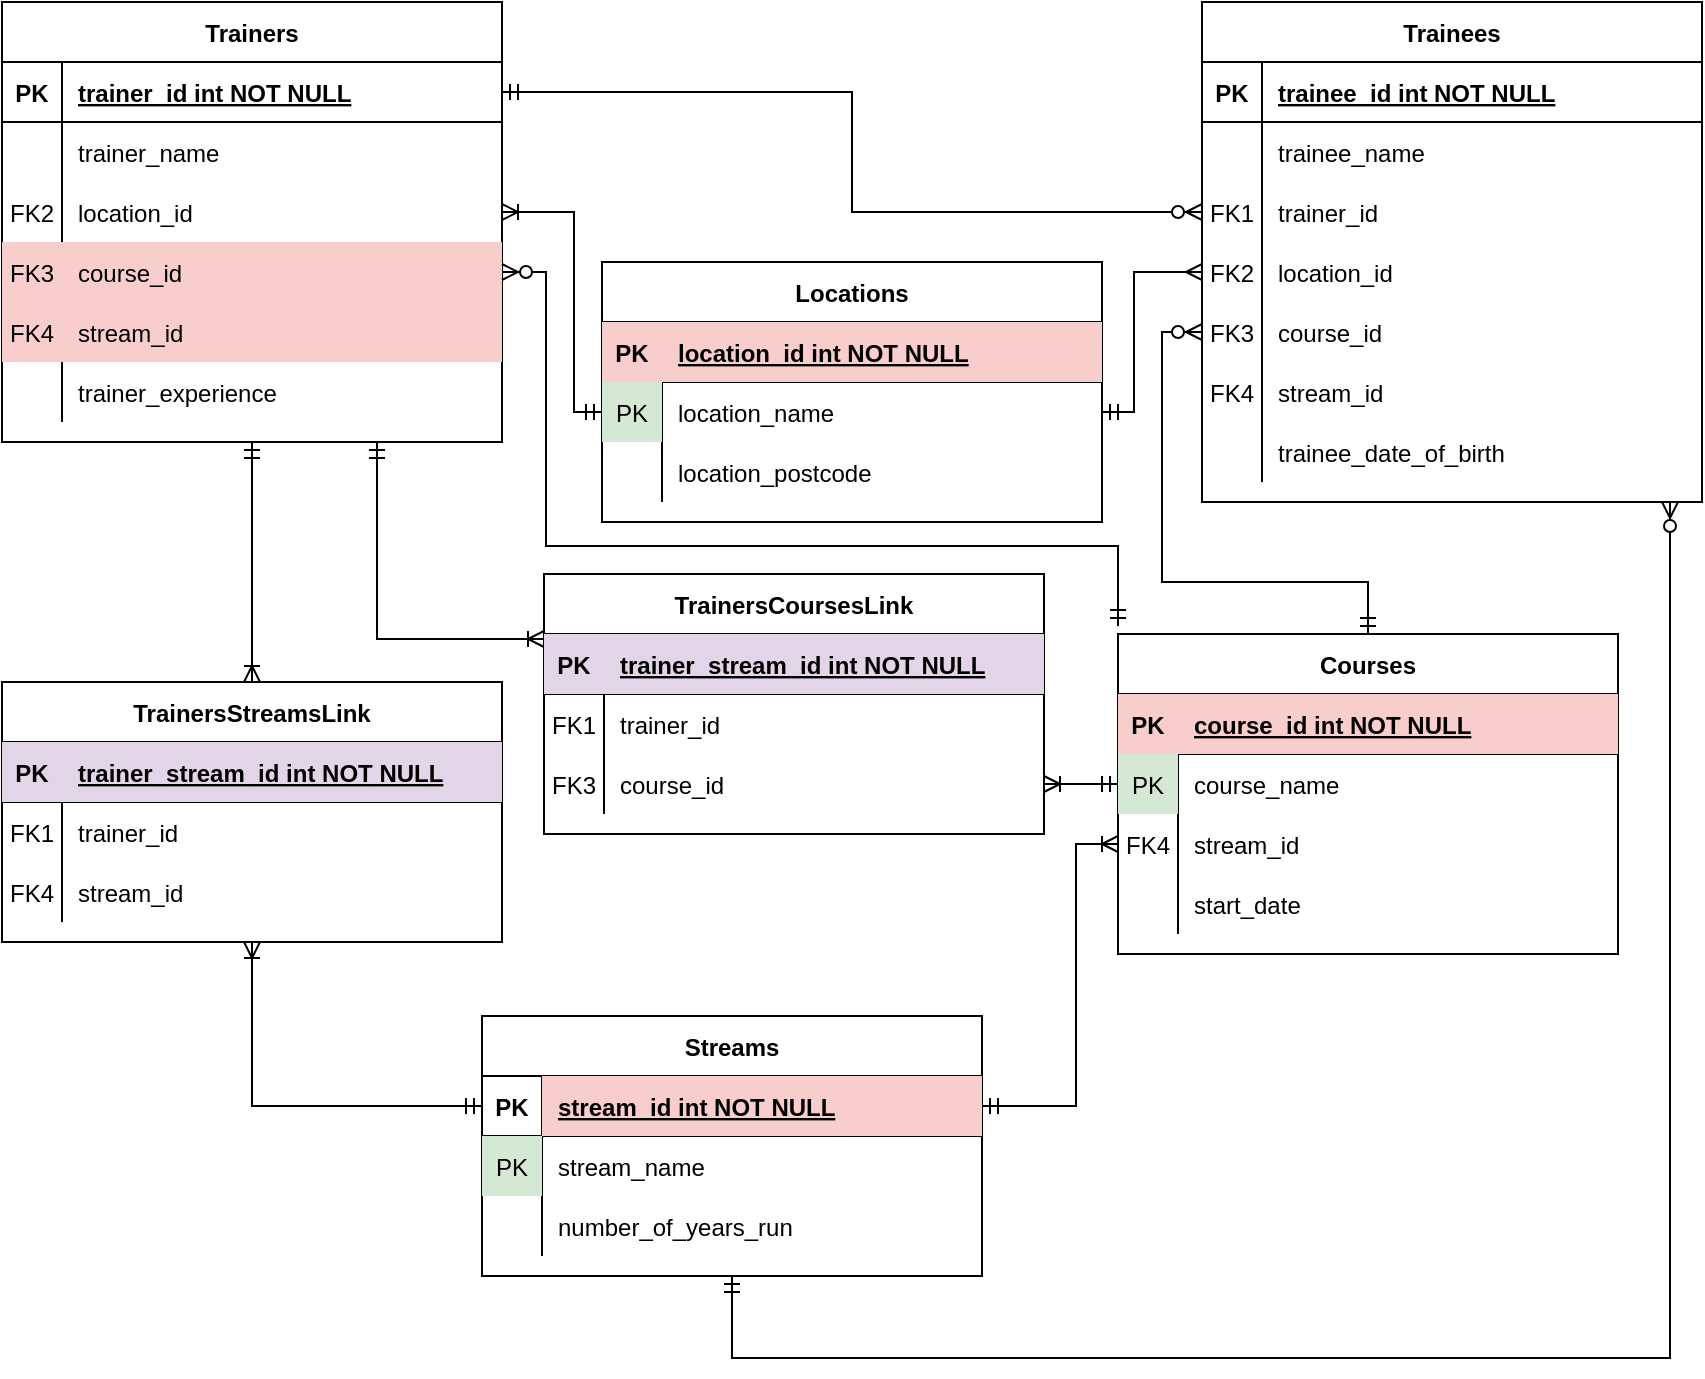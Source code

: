 <mxfile version="14.6.0" type="device"><diagram id="R2lEEEUBdFMjLlhIrx00" name="Page-1"><mxGraphModel dx="862" dy="450" grid="0" gridSize="10" guides="1" tooltips="1" connect="1" arrows="1" fold="1" page="1" pageScale="1" pageWidth="850" pageHeight="1100" background="none" math="0" shadow="0" extFonts="Permanent Marker^https://fonts.googleapis.com/css?family=Permanent+Marker"><root><mxCell id="0"/><mxCell id="1" parent="0"/><mxCell id="KNztfWaQQq8IADD6N3w8-9" style="edgeStyle=orthogonalEdgeStyle;rounded=0;orthogonalLoop=1;jettySize=auto;html=1;startArrow=ERzeroToMany;startFill=1;endArrow=ERmandOne;endFill=0;strokeColor=#000000;entryX=0.5;entryY=1;entryDx=0;entryDy=0;" parent="1" source="C-vyLk0tnHw3VtMMgP7b-2" target="50EE_GsCkaJLM9s1A873-1" edge="1"><mxGeometry relative="1" as="geometry"><mxPoint x="375" y="617" as="targetPoint"/><Array as="points"><mxPoint x="834" y="758"/><mxPoint x="365" y="758"/></Array></mxGeometry></mxCell><mxCell id="C-vyLk0tnHw3VtMMgP7b-2" value="Trainees" style="shape=table;startSize=30;container=1;collapsible=1;childLayout=tableLayout;fixedRows=1;rowLines=0;fontStyle=1;align=center;resizeLast=1;" parent="1" vertex="1"><mxGeometry x="600" y="80" width="250" height="250" as="geometry"/></mxCell><mxCell id="C-vyLk0tnHw3VtMMgP7b-3" value="" style="shape=partialRectangle;collapsible=0;dropTarget=0;pointerEvents=0;fillColor=none;points=[[0,0.5],[1,0.5]];portConstraint=eastwest;top=0;left=0;right=0;bottom=1;" parent="C-vyLk0tnHw3VtMMgP7b-2" vertex="1"><mxGeometry y="30" width="250" height="30" as="geometry"/></mxCell><mxCell id="C-vyLk0tnHw3VtMMgP7b-4" value="PK" style="shape=partialRectangle;overflow=hidden;connectable=0;fillColor=none;top=0;left=0;bottom=0;right=0;fontStyle=1;" parent="C-vyLk0tnHw3VtMMgP7b-3" vertex="1"><mxGeometry width="30" height="30" as="geometry"/></mxCell><mxCell id="C-vyLk0tnHw3VtMMgP7b-5" value="trainee_id int NOT NULL " style="shape=partialRectangle;overflow=hidden;connectable=0;fillColor=none;top=0;left=0;bottom=0;right=0;align=left;spacingLeft=6;fontStyle=5;" parent="C-vyLk0tnHw3VtMMgP7b-3" vertex="1"><mxGeometry x="30" width="220" height="30" as="geometry"/></mxCell><mxCell id="C-vyLk0tnHw3VtMMgP7b-6" value="" style="shape=partialRectangle;collapsible=0;dropTarget=0;pointerEvents=0;fillColor=none;points=[[0,0.5],[1,0.5]];portConstraint=eastwest;top=0;left=0;right=0;bottom=0;" parent="C-vyLk0tnHw3VtMMgP7b-2" vertex="1"><mxGeometry y="60" width="250" height="30" as="geometry"/></mxCell><mxCell id="C-vyLk0tnHw3VtMMgP7b-7" value="" style="shape=partialRectangle;overflow=hidden;connectable=0;fillColor=none;top=0;left=0;bottom=0;right=0;" parent="C-vyLk0tnHw3VtMMgP7b-6" vertex="1"><mxGeometry width="30" height="30" as="geometry"/></mxCell><mxCell id="C-vyLk0tnHw3VtMMgP7b-8" value="trainee_name" style="shape=partialRectangle;overflow=hidden;connectable=0;fillColor=none;top=0;left=0;bottom=0;right=0;align=left;spacingLeft=6;" parent="C-vyLk0tnHw3VtMMgP7b-6" vertex="1"><mxGeometry x="30" width="220" height="30" as="geometry"/></mxCell><mxCell id="C-vyLk0tnHw3VtMMgP7b-9" value="" style="shape=partialRectangle;collapsible=0;dropTarget=0;pointerEvents=0;fillColor=none;points=[[0,0.5],[1,0.5]];portConstraint=eastwest;top=0;left=0;right=0;bottom=0;" parent="C-vyLk0tnHw3VtMMgP7b-2" vertex="1"><mxGeometry y="90" width="250" height="30" as="geometry"/></mxCell><mxCell id="C-vyLk0tnHw3VtMMgP7b-10" value="FK1" style="shape=partialRectangle;overflow=hidden;connectable=0;fillColor=none;top=0;left=0;bottom=0;right=0;" parent="C-vyLk0tnHw3VtMMgP7b-9" vertex="1"><mxGeometry width="30" height="30" as="geometry"/></mxCell><mxCell id="C-vyLk0tnHw3VtMMgP7b-11" value="trainer_id" style="shape=partialRectangle;overflow=hidden;connectable=0;fillColor=none;top=0;left=0;bottom=0;right=0;align=left;spacingLeft=6;" parent="C-vyLk0tnHw3VtMMgP7b-9" vertex="1"><mxGeometry x="30" width="220" height="30" as="geometry"/></mxCell><mxCell id="50EE_GsCkaJLM9s1A873-40" style="shape=partialRectangle;collapsible=0;dropTarget=0;pointerEvents=0;fillColor=none;points=[[0,0.5],[1,0.5]];portConstraint=eastwest;top=0;left=0;right=0;bottom=0;" parent="C-vyLk0tnHw3VtMMgP7b-2" vertex="1"><mxGeometry y="120" width="250" height="30" as="geometry"/></mxCell><mxCell id="50EE_GsCkaJLM9s1A873-41" value="FK2" style="shape=partialRectangle;overflow=hidden;connectable=0;fillColor=none;top=0;left=0;bottom=0;right=0;" parent="50EE_GsCkaJLM9s1A873-40" vertex="1"><mxGeometry width="30" height="30" as="geometry"/></mxCell><mxCell id="50EE_GsCkaJLM9s1A873-42" value="location_id" style="shape=partialRectangle;overflow=hidden;connectable=0;fillColor=none;top=0;left=0;bottom=0;right=0;align=left;spacingLeft=6;" parent="50EE_GsCkaJLM9s1A873-40" vertex="1"><mxGeometry x="30" width="220" height="30" as="geometry"/></mxCell><mxCell id="50EE_GsCkaJLM9s1A873-43" style="shape=partialRectangle;collapsible=0;dropTarget=0;pointerEvents=0;fillColor=none;points=[[0,0.5],[1,0.5]];portConstraint=eastwest;top=0;left=0;right=0;bottom=0;" parent="C-vyLk0tnHw3VtMMgP7b-2" vertex="1"><mxGeometry y="150" width="250" height="30" as="geometry"/></mxCell><mxCell id="50EE_GsCkaJLM9s1A873-44" value="FK3" style="shape=partialRectangle;overflow=hidden;connectable=0;fillColor=none;top=0;left=0;bottom=0;right=0;" parent="50EE_GsCkaJLM9s1A873-43" vertex="1"><mxGeometry width="30" height="30" as="geometry"/></mxCell><mxCell id="50EE_GsCkaJLM9s1A873-45" value="course_id" style="shape=partialRectangle;overflow=hidden;connectable=0;fillColor=none;top=0;left=0;bottom=0;right=0;align=left;spacingLeft=6;" parent="50EE_GsCkaJLM9s1A873-43" vertex="1"><mxGeometry x="30" width="220" height="30" as="geometry"/></mxCell><mxCell id="KNztfWaQQq8IADD6N3w8-5" style="shape=partialRectangle;collapsible=0;dropTarget=0;pointerEvents=0;fillColor=none;points=[[0,0.5],[1,0.5]];portConstraint=eastwest;top=0;left=0;right=0;bottom=0;" parent="C-vyLk0tnHw3VtMMgP7b-2" vertex="1"><mxGeometry y="180" width="250" height="30" as="geometry"/></mxCell><mxCell id="KNztfWaQQq8IADD6N3w8-6" value="FK4" style="shape=partialRectangle;overflow=hidden;connectable=0;fillColor=none;top=0;left=0;bottom=0;right=0;" parent="KNztfWaQQq8IADD6N3w8-5" vertex="1"><mxGeometry width="30" height="30" as="geometry"/></mxCell><mxCell id="KNztfWaQQq8IADD6N3w8-7" value="stream_id" style="shape=partialRectangle;overflow=hidden;connectable=0;fillColor=none;top=0;left=0;bottom=0;right=0;align=left;spacingLeft=6;" parent="KNztfWaQQq8IADD6N3w8-5" vertex="1"><mxGeometry x="30" width="220" height="30" as="geometry"/></mxCell><mxCell id="50EE_GsCkaJLM9s1A873-65" style="shape=partialRectangle;collapsible=0;dropTarget=0;pointerEvents=0;fillColor=none;points=[[0,0.5],[1,0.5]];portConstraint=eastwest;top=0;left=0;right=0;bottom=0;" parent="C-vyLk0tnHw3VtMMgP7b-2" vertex="1"><mxGeometry y="210" width="250" height="30" as="geometry"/></mxCell><mxCell id="50EE_GsCkaJLM9s1A873-66" style="shape=partialRectangle;overflow=hidden;connectable=0;fillColor=none;top=0;left=0;bottom=0;right=0;" parent="50EE_GsCkaJLM9s1A873-65" vertex="1"><mxGeometry width="30" height="30" as="geometry"/></mxCell><mxCell id="50EE_GsCkaJLM9s1A873-67" value="trainee_date_of_birth" style="shape=partialRectangle;overflow=hidden;connectable=0;fillColor=none;top=0;left=0;bottom=0;right=0;align=left;spacingLeft=6;" parent="50EE_GsCkaJLM9s1A873-65" vertex="1"><mxGeometry x="30" width="220" height="30" as="geometry"/></mxCell><mxCell id="C-vyLk0tnHw3VtMMgP7b-13" value="Courses" style="shape=table;startSize=30;container=1;collapsible=1;childLayout=tableLayout;fixedRows=1;rowLines=0;fontStyle=1;align=center;resizeLast=1;" parent="1" vertex="1"><mxGeometry x="558" y="396" width="250" height="160" as="geometry"/></mxCell><mxCell id="C-vyLk0tnHw3VtMMgP7b-14" value="" style="shape=partialRectangle;collapsible=0;dropTarget=0;pointerEvents=0;fillColor=none;points=[[0,0.5],[1,0.5]];portConstraint=eastwest;top=0;left=0;right=0;bottom=1;" parent="C-vyLk0tnHw3VtMMgP7b-13" vertex="1"><mxGeometry y="30" width="250" height="30" as="geometry"/></mxCell><mxCell id="C-vyLk0tnHw3VtMMgP7b-15" value="PK" style="shape=partialRectangle;overflow=hidden;connectable=0;fillColor=#f8cecc;top=0;left=0;bottom=0;right=0;fontStyle=1;strokeColor=#b85450;" parent="C-vyLk0tnHw3VtMMgP7b-14" vertex="1"><mxGeometry width="30" height="30" as="geometry"/></mxCell><mxCell id="C-vyLk0tnHw3VtMMgP7b-16" value="course_id int NOT NULL " style="shape=partialRectangle;overflow=hidden;connectable=0;fillColor=#f8cecc;top=0;left=0;bottom=0;right=0;align=left;spacingLeft=6;fontStyle=5;strokeColor=#b85450;" parent="C-vyLk0tnHw3VtMMgP7b-14" vertex="1"><mxGeometry x="30" width="220" height="30" as="geometry"/></mxCell><mxCell id="C-vyLk0tnHw3VtMMgP7b-17" value="" style="shape=partialRectangle;collapsible=0;dropTarget=0;pointerEvents=0;fillColor=none;points=[[0,0.5],[1,0.5]];portConstraint=eastwest;top=0;left=0;right=0;bottom=0;" parent="C-vyLk0tnHw3VtMMgP7b-13" vertex="1"><mxGeometry y="60" width="250" height="30" as="geometry"/></mxCell><mxCell id="C-vyLk0tnHw3VtMMgP7b-18" value="PK" style="shape=partialRectangle;overflow=hidden;connectable=0;fillColor=#d5e8d4;top=0;left=0;bottom=0;right=0;strokeColor=#82b366;" parent="C-vyLk0tnHw3VtMMgP7b-17" vertex="1"><mxGeometry width="30" height="30" as="geometry"/></mxCell><mxCell id="C-vyLk0tnHw3VtMMgP7b-19" value="course_name" style="shape=partialRectangle;overflow=hidden;connectable=0;fillColor=none;top=0;left=0;bottom=0;right=0;align=left;spacingLeft=6;" parent="C-vyLk0tnHw3VtMMgP7b-17" vertex="1"><mxGeometry x="30" width="220" height="30" as="geometry"/></mxCell><mxCell id="C-vyLk0tnHw3VtMMgP7b-20" value="" style="shape=partialRectangle;collapsible=0;dropTarget=0;pointerEvents=0;fillColor=none;points=[[0,0.5],[1,0.5]];portConstraint=eastwest;top=0;left=0;right=0;bottom=0;" parent="C-vyLk0tnHw3VtMMgP7b-13" vertex="1"><mxGeometry y="90" width="250" height="30" as="geometry"/></mxCell><mxCell id="C-vyLk0tnHw3VtMMgP7b-21" value="FK4" style="shape=partialRectangle;overflow=hidden;connectable=0;fillColor=none;top=0;left=0;bottom=0;right=0;" parent="C-vyLk0tnHw3VtMMgP7b-20" vertex="1"><mxGeometry width="30" height="30" as="geometry"/></mxCell><mxCell id="C-vyLk0tnHw3VtMMgP7b-22" value="stream_id" style="shape=partialRectangle;overflow=hidden;connectable=0;fillColor=none;top=0;left=0;bottom=0;right=0;align=left;spacingLeft=6;" parent="C-vyLk0tnHw3VtMMgP7b-20" vertex="1"><mxGeometry x="30" width="220" height="30" as="geometry"/></mxCell><mxCell id="50EE_GsCkaJLM9s1A873-68" style="shape=partialRectangle;collapsible=0;dropTarget=0;pointerEvents=0;fillColor=none;points=[[0,0.5],[1,0.5]];portConstraint=eastwest;top=0;left=0;right=0;bottom=0;" parent="C-vyLk0tnHw3VtMMgP7b-13" vertex="1"><mxGeometry y="120" width="250" height="30" as="geometry"/></mxCell><mxCell id="50EE_GsCkaJLM9s1A873-69" style="shape=partialRectangle;overflow=hidden;connectable=0;fillColor=none;top=0;left=0;bottom=0;right=0;" parent="50EE_GsCkaJLM9s1A873-68" vertex="1"><mxGeometry width="30" height="30" as="geometry"/></mxCell><mxCell id="50EE_GsCkaJLM9s1A873-70" value="start_date" style="shape=partialRectangle;overflow=hidden;connectable=0;fillColor=none;top=0;left=0;bottom=0;right=0;align=left;spacingLeft=6;" parent="50EE_GsCkaJLM9s1A873-68" vertex="1"><mxGeometry x="30" width="220" height="30" as="geometry"/></mxCell><mxCell id="QV_7TluN3czRuuKK10pa-11" style="edgeStyle=orthogonalEdgeStyle;rounded=0;orthogonalLoop=1;jettySize=auto;html=1;entryX=0.5;entryY=0;entryDx=0;entryDy=0;endArrow=ERoneToMany;endFill=0;startArrow=ERmandOne;startFill=0;" parent="1" source="C-vyLk0tnHw3VtMMgP7b-23" target="QV_7TluN3czRuuKK10pa-1" edge="1"><mxGeometry relative="1" as="geometry"/></mxCell><mxCell id="QV_7TluN3czRuuKK10pa-24" style="edgeStyle=orthogonalEdgeStyle;rounded=0;orthogonalLoop=1;jettySize=auto;html=1;exitX=0.75;exitY=1;exitDx=0;exitDy=0;entryX=0;entryY=0.25;entryDx=0;entryDy=0;startArrow=ERmandOne;startFill=0;endArrow=ERoneToMany;endFill=0;" parent="1" source="C-vyLk0tnHw3VtMMgP7b-23" target="QV_7TluN3czRuuKK10pa-13" edge="1"><mxGeometry relative="1" as="geometry"/></mxCell><mxCell id="C-vyLk0tnHw3VtMMgP7b-23" value="Trainers" style="shape=table;startSize=30;container=1;collapsible=1;childLayout=tableLayout;fixedRows=1;rowLines=0;fontStyle=1;align=center;resizeLast=1;" parent="1" vertex="1"><mxGeometry y="80" width="250" height="220" as="geometry"><mxRectangle x="50" y="80" width="70" height="30" as="alternateBounds"/></mxGeometry></mxCell><mxCell id="C-vyLk0tnHw3VtMMgP7b-24" value="" style="shape=partialRectangle;collapsible=0;dropTarget=0;pointerEvents=0;fillColor=none;points=[[0,0.5],[1,0.5]];portConstraint=eastwest;top=0;left=0;right=0;bottom=1;" parent="C-vyLk0tnHw3VtMMgP7b-23" vertex="1"><mxGeometry y="30" width="250" height="30" as="geometry"/></mxCell><mxCell id="C-vyLk0tnHw3VtMMgP7b-25" value="PK" style="shape=partialRectangle;overflow=hidden;connectable=0;fillColor=none;top=0;left=0;bottom=0;right=0;fontStyle=1;" parent="C-vyLk0tnHw3VtMMgP7b-24" vertex="1"><mxGeometry width="30" height="30" as="geometry"/></mxCell><mxCell id="C-vyLk0tnHw3VtMMgP7b-26" value="trainer_id int NOT NULL " style="shape=partialRectangle;overflow=hidden;connectable=0;fillColor=none;top=0;left=0;bottom=0;right=0;align=left;spacingLeft=6;fontStyle=5;" parent="C-vyLk0tnHw3VtMMgP7b-24" vertex="1"><mxGeometry x="30" width="220" height="30" as="geometry"/></mxCell><mxCell id="C-vyLk0tnHw3VtMMgP7b-27" value="" style="shape=partialRectangle;collapsible=0;dropTarget=0;pointerEvents=0;fillColor=none;points=[[0,0.5],[1,0.5]];portConstraint=eastwest;top=0;left=0;right=0;bottom=0;" parent="C-vyLk0tnHw3VtMMgP7b-23" vertex="1"><mxGeometry y="60" width="250" height="30" as="geometry"/></mxCell><mxCell id="C-vyLk0tnHw3VtMMgP7b-28" value="" style="shape=partialRectangle;overflow=hidden;connectable=0;fillColor=none;top=0;left=0;bottom=0;right=0;" parent="C-vyLk0tnHw3VtMMgP7b-27" vertex="1"><mxGeometry width="30" height="30" as="geometry"/></mxCell><mxCell id="C-vyLk0tnHw3VtMMgP7b-29" value="trainer_name" style="shape=partialRectangle;overflow=hidden;connectable=0;fillColor=none;top=0;left=0;bottom=0;right=0;align=left;spacingLeft=6;" parent="C-vyLk0tnHw3VtMMgP7b-27" vertex="1"><mxGeometry x="30" width="220" height="30" as="geometry"/></mxCell><mxCell id="50EE_GsCkaJLM9s1A873-26" style="shape=partialRectangle;collapsible=0;dropTarget=0;pointerEvents=0;fillColor=none;points=[[0,0.5],[1,0.5]];portConstraint=eastwest;top=0;left=0;right=0;bottom=0;" parent="C-vyLk0tnHw3VtMMgP7b-23" vertex="1"><mxGeometry y="90" width="250" height="30" as="geometry"/></mxCell><mxCell id="50EE_GsCkaJLM9s1A873-27" value="FK2" style="shape=partialRectangle;overflow=hidden;connectable=0;fillColor=none;top=0;left=0;bottom=0;right=0;" parent="50EE_GsCkaJLM9s1A873-26" vertex="1"><mxGeometry width="30" height="30" as="geometry"/></mxCell><mxCell id="50EE_GsCkaJLM9s1A873-28" value="location_id" style="shape=partialRectangle;overflow=hidden;connectable=0;fillColor=none;top=0;left=0;bottom=0;right=0;align=left;spacingLeft=6;fontStyle=0" parent="50EE_GsCkaJLM9s1A873-26" vertex="1"><mxGeometry x="30" width="220" height="30" as="geometry"/></mxCell><mxCell id="50EE_GsCkaJLM9s1A873-29" style="shape=partialRectangle;collapsible=0;dropTarget=0;pointerEvents=0;fillColor=none;points=[[0,0.5],[1,0.5]];portConstraint=eastwest;top=0;left=0;right=0;bottom=0;" parent="C-vyLk0tnHw3VtMMgP7b-23" vertex="1"><mxGeometry y="120" width="250" height="30" as="geometry"/></mxCell><mxCell id="50EE_GsCkaJLM9s1A873-30" value="FK3" style="shape=partialRectangle;overflow=hidden;connectable=0;fillColor=#f8cecc;top=0;left=0;bottom=0;right=0;strokeColor=#b85450;" parent="50EE_GsCkaJLM9s1A873-29" vertex="1"><mxGeometry width="30" height="30" as="geometry"/></mxCell><mxCell id="50EE_GsCkaJLM9s1A873-31" value="course_id" style="shape=partialRectangle;overflow=hidden;connectable=0;fillColor=#f8cecc;top=0;left=0;bottom=0;right=0;align=left;spacingLeft=6;fontStyle=0;strokeColor=#b85450;" parent="50EE_GsCkaJLM9s1A873-29" vertex="1"><mxGeometry x="30" width="220" height="30" as="geometry"/></mxCell><mxCell id="KNztfWaQQq8IADD6N3w8-2" style="shape=partialRectangle;collapsible=0;dropTarget=0;pointerEvents=0;fillColor=none;points=[[0,0.5],[1,0.5]];portConstraint=eastwest;top=0;left=0;right=0;bottom=0;" parent="C-vyLk0tnHw3VtMMgP7b-23" vertex="1"><mxGeometry y="150" width="250" height="30" as="geometry"/></mxCell><mxCell id="KNztfWaQQq8IADD6N3w8-3" value="FK4" style="shape=partialRectangle;overflow=hidden;connectable=0;fillColor=#f8cecc;top=0;left=0;bottom=0;right=0;strokeColor=#b85450;" parent="KNztfWaQQq8IADD6N3w8-2" vertex="1"><mxGeometry width="30" height="30" as="geometry"/></mxCell><mxCell id="KNztfWaQQq8IADD6N3w8-4" value="stream_id" style="shape=partialRectangle;overflow=hidden;connectable=0;fillColor=#f8cecc;top=0;left=0;bottom=0;right=0;align=left;spacingLeft=6;fontStyle=0;strokeColor=#b85450;" parent="KNztfWaQQq8IADD6N3w8-2" vertex="1"><mxGeometry x="30" width="220" height="30" as="geometry"/></mxCell><mxCell id="50EE_GsCkaJLM9s1A873-71" style="shape=partialRectangle;collapsible=0;dropTarget=0;pointerEvents=0;fillColor=none;points=[[0,0.5],[1,0.5]];portConstraint=eastwest;top=0;left=0;right=0;bottom=0;" parent="C-vyLk0tnHw3VtMMgP7b-23" vertex="1"><mxGeometry y="180" width="250" height="30" as="geometry"/></mxCell><mxCell id="50EE_GsCkaJLM9s1A873-72" style="shape=partialRectangle;overflow=hidden;connectable=0;fillColor=none;top=0;left=0;bottom=0;right=0;" parent="50EE_GsCkaJLM9s1A873-71" vertex="1"><mxGeometry width="30" height="30" as="geometry"/></mxCell><mxCell id="50EE_GsCkaJLM9s1A873-73" value="trainer_experience" style="shape=partialRectangle;overflow=hidden;connectable=0;fillColor=none;top=0;left=0;bottom=0;right=0;align=left;spacingLeft=6;fontStyle=0" parent="50EE_GsCkaJLM9s1A873-71" vertex="1"><mxGeometry x="30" width="220" height="30" as="geometry"/></mxCell><mxCell id="50EE_GsCkaJLM9s1A873-1" value="Streams" style="shape=table;startSize=30;container=1;collapsible=1;childLayout=tableLayout;fixedRows=1;rowLines=0;fontStyle=1;align=center;resizeLast=1;" parent="1" vertex="1"><mxGeometry x="240" y="587" width="250" height="130" as="geometry"/></mxCell><mxCell id="50EE_GsCkaJLM9s1A873-2" value="" style="shape=partialRectangle;collapsible=0;dropTarget=0;pointerEvents=0;fillColor=none;points=[[0,0.5],[1,0.5]];portConstraint=eastwest;top=0;left=0;right=0;bottom=1;" parent="50EE_GsCkaJLM9s1A873-1" vertex="1"><mxGeometry y="30" width="250" height="30" as="geometry"/></mxCell><mxCell id="50EE_GsCkaJLM9s1A873-3" value="PK" style="shape=partialRectangle;overflow=hidden;connectable=0;fillColor=none;top=0;left=0;bottom=0;right=0;fontStyle=1;" parent="50EE_GsCkaJLM9s1A873-2" vertex="1"><mxGeometry width="30" height="30" as="geometry"/></mxCell><mxCell id="50EE_GsCkaJLM9s1A873-4" value="stream_id int NOT NULL " style="shape=partialRectangle;overflow=hidden;connectable=0;fillColor=#f8cecc;top=0;left=0;bottom=0;right=0;align=left;spacingLeft=6;fontStyle=5;strokeColor=#b85450;" parent="50EE_GsCkaJLM9s1A873-2" vertex="1"><mxGeometry x="30" width="220" height="30" as="geometry"/></mxCell><mxCell id="50EE_GsCkaJLM9s1A873-5" value="" style="shape=partialRectangle;collapsible=0;dropTarget=0;pointerEvents=0;fillColor=none;points=[[0,0.5],[1,0.5]];portConstraint=eastwest;top=0;left=0;right=0;bottom=0;" parent="50EE_GsCkaJLM9s1A873-1" vertex="1"><mxGeometry y="60" width="250" height="30" as="geometry"/></mxCell><mxCell id="50EE_GsCkaJLM9s1A873-6" value="PK" style="shape=partialRectangle;overflow=hidden;connectable=0;fillColor=#d5e8d4;top=0;left=0;bottom=0;right=0;strokeColor=#82b366;" parent="50EE_GsCkaJLM9s1A873-5" vertex="1"><mxGeometry width="30" height="30" as="geometry"/></mxCell><mxCell id="50EE_GsCkaJLM9s1A873-7" value="stream_name" style="shape=partialRectangle;overflow=hidden;connectable=0;fillColor=none;top=0;left=0;bottom=0;right=0;align=left;spacingLeft=6;" parent="50EE_GsCkaJLM9s1A873-5" vertex="1"><mxGeometry x="30" width="220" height="30" as="geometry"/></mxCell><mxCell id="50EE_GsCkaJLM9s1A873-8" value="" style="shape=partialRectangle;collapsible=0;dropTarget=0;pointerEvents=0;fillColor=none;points=[[0,0.5],[1,0.5]];portConstraint=eastwest;top=0;left=0;right=0;bottom=0;" parent="50EE_GsCkaJLM9s1A873-1" vertex="1"><mxGeometry y="90" width="250" height="30" as="geometry"/></mxCell><mxCell id="50EE_GsCkaJLM9s1A873-9" value="" style="shape=partialRectangle;overflow=hidden;connectable=0;fillColor=none;top=0;left=0;bottom=0;right=0;" parent="50EE_GsCkaJLM9s1A873-8" vertex="1"><mxGeometry width="30" height="30" as="geometry"/></mxCell><mxCell id="50EE_GsCkaJLM9s1A873-10" value="number_of_years_run" style="shape=partialRectangle;overflow=hidden;connectable=0;fillColor=none;top=0;left=0;bottom=0;right=0;align=left;spacingLeft=6;" parent="50EE_GsCkaJLM9s1A873-8" vertex="1"><mxGeometry x="30" width="220" height="30" as="geometry"/></mxCell><mxCell id="50EE_GsCkaJLM9s1A873-11" value="Locations" style="shape=table;startSize=30;container=1;collapsible=1;childLayout=tableLayout;fixedRows=1;rowLines=0;fontStyle=1;align=center;resizeLast=1;" parent="1" vertex="1"><mxGeometry x="300" y="210" width="250" height="130" as="geometry"/></mxCell><mxCell id="50EE_GsCkaJLM9s1A873-12" value="" style="shape=partialRectangle;collapsible=0;dropTarget=0;pointerEvents=0;fillColor=none;points=[[0,0.5],[1,0.5]];portConstraint=eastwest;top=0;left=0;right=0;bottom=1;" parent="50EE_GsCkaJLM9s1A873-11" vertex="1"><mxGeometry y="30" width="250" height="30" as="geometry"/></mxCell><mxCell id="50EE_GsCkaJLM9s1A873-13" value="PK" style="shape=partialRectangle;overflow=hidden;connectable=0;fillColor=#f8cecc;top=0;left=0;bottom=0;right=0;fontStyle=1;strokeColor=#b85450;" parent="50EE_GsCkaJLM9s1A873-12" vertex="1"><mxGeometry width="30" height="30" as="geometry"/></mxCell><mxCell id="50EE_GsCkaJLM9s1A873-14" value="location_id int NOT NULL " style="shape=partialRectangle;overflow=hidden;connectable=0;fillColor=#f8cecc;top=0;left=0;bottom=0;right=0;align=left;spacingLeft=6;fontStyle=5;strokeColor=#b85450;" parent="50EE_GsCkaJLM9s1A873-12" vertex="1"><mxGeometry x="30" width="220" height="30" as="geometry"/></mxCell><mxCell id="50EE_GsCkaJLM9s1A873-15" value="" style="shape=partialRectangle;collapsible=0;dropTarget=0;pointerEvents=0;fillColor=none;points=[[0,0.5],[1,0.5]];portConstraint=eastwest;top=0;left=0;right=0;bottom=0;" parent="50EE_GsCkaJLM9s1A873-11" vertex="1"><mxGeometry y="60" width="250" height="30" as="geometry"/></mxCell><mxCell id="50EE_GsCkaJLM9s1A873-16" value="PK" style="shape=partialRectangle;overflow=hidden;connectable=0;fillColor=#d5e8d4;top=0;left=0;bottom=0;right=0;strokeColor=#82b366;" parent="50EE_GsCkaJLM9s1A873-15" vertex="1"><mxGeometry width="30" height="30" as="geometry"/></mxCell><mxCell id="50EE_GsCkaJLM9s1A873-17" value="location_name" style="shape=partialRectangle;overflow=hidden;connectable=0;fillColor=none;top=0;left=0;bottom=0;right=0;align=left;spacingLeft=6;" parent="50EE_GsCkaJLM9s1A873-15" vertex="1"><mxGeometry x="30" width="220" height="30" as="geometry"/></mxCell><mxCell id="50EE_GsCkaJLM9s1A873-18" value="" style="shape=partialRectangle;collapsible=0;dropTarget=0;pointerEvents=0;fillColor=none;points=[[0,0.5],[1,0.5]];portConstraint=eastwest;top=0;left=0;right=0;bottom=0;" parent="50EE_GsCkaJLM9s1A873-11" vertex="1"><mxGeometry y="90" width="250" height="30" as="geometry"/></mxCell><mxCell id="50EE_GsCkaJLM9s1A873-19" value="" style="shape=partialRectangle;overflow=hidden;connectable=0;fillColor=none;top=0;left=0;bottom=0;right=0;" parent="50EE_GsCkaJLM9s1A873-18" vertex="1"><mxGeometry width="30" height="30" as="geometry"/></mxCell><mxCell id="50EE_GsCkaJLM9s1A873-20" value="location_postcode" style="shape=partialRectangle;overflow=hidden;connectable=0;fillColor=none;top=0;left=0;bottom=0;right=0;align=left;spacingLeft=6;" parent="50EE_GsCkaJLM9s1A873-18" vertex="1"><mxGeometry x="30" width="220" height="30" as="geometry"/></mxCell><mxCell id="50EE_GsCkaJLM9s1A873-52" style="edgeStyle=orthogonalEdgeStyle;rounded=0;orthogonalLoop=1;jettySize=auto;html=1;entryX=0;entryY=0.5;entryDx=0;entryDy=0;startArrow=ERmandOne;startFill=0;endArrow=ERzeroToMany;endFill=1;" parent="1" source="C-vyLk0tnHw3VtMMgP7b-24" target="C-vyLk0tnHw3VtMMgP7b-9" edge="1"><mxGeometry relative="1" as="geometry"/></mxCell><mxCell id="50EE_GsCkaJLM9s1A873-53" style="edgeStyle=orthogonalEdgeStyle;rounded=0;orthogonalLoop=1;jettySize=auto;html=1;entryX=1;entryY=0.5;entryDx=0;entryDy=0;startArrow=ERmandOne;startFill=0;endArrow=ERzeroToMany;endFill=1;" parent="1" target="50EE_GsCkaJLM9s1A873-29" edge="1"><mxGeometry relative="1" as="geometry"><Array as="points"><mxPoint x="558" y="352"/><mxPoint x="272" y="352"/><mxPoint x="272" y="215"/></Array><mxPoint x="558" y="392" as="sourcePoint"/></mxGeometry></mxCell><mxCell id="50EE_GsCkaJLM9s1A873-54" style="edgeStyle=orthogonalEdgeStyle;rounded=0;orthogonalLoop=1;jettySize=auto;html=1;entryX=0;entryY=0.5;entryDx=0;entryDy=0;startArrow=ERmandOne;startFill=0;endArrow=ERzeroToMany;endFill=1;exitX=0.5;exitY=0;exitDx=0;exitDy=0;" parent="1" source="C-vyLk0tnHw3VtMMgP7b-13" target="50EE_GsCkaJLM9s1A873-43" edge="1"><mxGeometry relative="1" as="geometry"><Array as="points"><mxPoint x="683" y="370"/><mxPoint x="580" y="370"/><mxPoint x="580" y="245"/></Array></mxGeometry></mxCell><mxCell id="50EE_GsCkaJLM9s1A873-57" style="edgeStyle=orthogonalEdgeStyle;rounded=0;orthogonalLoop=1;jettySize=auto;html=1;entryX=1;entryY=0.5;entryDx=0;entryDy=0;startArrow=ERmany;startFill=0;endArrow=ERmandOne;endFill=0;fillColor=#f8cecc;" parent="1" source="50EE_GsCkaJLM9s1A873-40" target="50EE_GsCkaJLM9s1A873-15" edge="1"><mxGeometry relative="1" as="geometry"><Array as="points"><mxPoint x="566" y="215"/><mxPoint x="566" y="285"/></Array></mxGeometry></mxCell><mxCell id="50EE_GsCkaJLM9s1A873-58" style="edgeStyle=orthogonalEdgeStyle;rounded=0;orthogonalLoop=1;jettySize=auto;html=1;entryX=0;entryY=0.5;entryDx=0;entryDy=0;startArrow=ERoneToMany;startFill=0;endArrow=ERmandOne;endFill=0;fillColor=#f8cecc;" parent="1" source="50EE_GsCkaJLM9s1A873-26" target="50EE_GsCkaJLM9s1A873-15" edge="1"><mxGeometry relative="1" as="geometry"><Array as="points"><mxPoint x="286" y="185"/><mxPoint x="286" y="285"/></Array></mxGeometry></mxCell><mxCell id="KNztfWaQQq8IADD6N3w8-1" style="edgeStyle=orthogonalEdgeStyle;rounded=0;orthogonalLoop=1;jettySize=auto;html=1;entryX=1;entryY=0.5;entryDx=0;entryDy=0;startArrow=ERoneToMany;startFill=0;endArrow=ERmandOne;endFill=0;strokeColor=#000000;" parent="1" source="C-vyLk0tnHw3VtMMgP7b-20" target="50EE_GsCkaJLM9s1A873-2" edge="1"><mxGeometry relative="1" as="geometry"><Array as="points"><mxPoint x="537" y="501"/><mxPoint x="537" y="632"/></Array></mxGeometry></mxCell><mxCell id="QV_7TluN3czRuuKK10pa-12" style="edgeStyle=orthogonalEdgeStyle;rounded=0;orthogonalLoop=1;jettySize=auto;html=1;entryX=0;entryY=0.5;entryDx=0;entryDy=0;endArrow=ERmandOne;endFill=0;startArrow=ERoneToMany;startFill=0;" parent="1" source="QV_7TluN3czRuuKK10pa-1" target="50EE_GsCkaJLM9s1A873-2" edge="1"><mxGeometry relative="1" as="geometry"/></mxCell><mxCell id="QV_7TluN3czRuuKK10pa-1" value="TrainersStreamsLink" style="shape=table;startSize=30;container=1;collapsible=1;childLayout=tableLayout;fixedRows=1;rowLines=0;fontStyle=1;align=center;resizeLast=1;" parent="1" vertex="1"><mxGeometry y="420" width="250" height="130" as="geometry"/></mxCell><mxCell id="QV_7TluN3czRuuKK10pa-2" value="" style="shape=partialRectangle;collapsible=0;dropTarget=0;pointerEvents=0;fillColor=none;points=[[0,0.5],[1,0.5]];portConstraint=eastwest;top=0;left=0;right=0;bottom=1;" parent="QV_7TluN3czRuuKK10pa-1" vertex="1"><mxGeometry y="30" width="250" height="30" as="geometry"/></mxCell><mxCell id="QV_7TluN3czRuuKK10pa-3" value="PK" style="shape=partialRectangle;overflow=hidden;connectable=0;fillColor=#e1d5e7;top=0;left=0;bottom=0;right=0;fontStyle=1;strokeColor=#9673a6;" parent="QV_7TluN3czRuuKK10pa-2" vertex="1"><mxGeometry width="30" height="30" as="geometry"/></mxCell><mxCell id="QV_7TluN3czRuuKK10pa-4" value="trainer_stream_id int NOT NULL " style="shape=partialRectangle;overflow=hidden;connectable=0;fillColor=#e1d5e7;top=0;left=0;bottom=0;right=0;align=left;spacingLeft=6;fontStyle=5;strokeColor=#9673a6;" parent="QV_7TluN3czRuuKK10pa-2" vertex="1"><mxGeometry x="30" width="220" height="30" as="geometry"/></mxCell><mxCell id="QV_7TluN3czRuuKK10pa-5" value="" style="shape=partialRectangle;collapsible=0;dropTarget=0;pointerEvents=0;fillColor=none;points=[[0,0.5],[1,0.5]];portConstraint=eastwest;top=0;left=0;right=0;bottom=0;" parent="QV_7TluN3czRuuKK10pa-1" vertex="1"><mxGeometry y="60" width="250" height="30" as="geometry"/></mxCell><mxCell id="QV_7TluN3czRuuKK10pa-6" value="FK1" style="shape=partialRectangle;overflow=hidden;connectable=0;fillColor=none;top=0;left=0;bottom=0;right=0;" parent="QV_7TluN3czRuuKK10pa-5" vertex="1"><mxGeometry width="30" height="30" as="geometry"/></mxCell><mxCell id="QV_7TluN3czRuuKK10pa-7" value="trainer_id" style="shape=partialRectangle;overflow=hidden;connectable=0;fillColor=none;top=0;left=0;bottom=0;right=0;align=left;spacingLeft=6;" parent="QV_7TluN3czRuuKK10pa-5" vertex="1"><mxGeometry x="30" width="220" height="30" as="geometry"/></mxCell><mxCell id="QV_7TluN3czRuuKK10pa-8" value="" style="shape=partialRectangle;collapsible=0;dropTarget=0;pointerEvents=0;fillColor=none;points=[[0,0.5],[1,0.5]];portConstraint=eastwest;top=0;left=0;right=0;bottom=0;" parent="QV_7TluN3czRuuKK10pa-1" vertex="1"><mxGeometry y="90" width="250" height="30" as="geometry"/></mxCell><mxCell id="QV_7TluN3czRuuKK10pa-9" value="FK4" style="shape=partialRectangle;overflow=hidden;connectable=0;fillColor=none;top=0;left=0;bottom=0;right=0;" parent="QV_7TluN3czRuuKK10pa-8" vertex="1"><mxGeometry width="30" height="30" as="geometry"/></mxCell><mxCell id="QV_7TluN3czRuuKK10pa-10" value="stream_id" style="shape=partialRectangle;overflow=hidden;connectable=0;fillColor=none;top=0;left=0;bottom=0;right=0;align=left;spacingLeft=6;" parent="QV_7TluN3czRuuKK10pa-8" vertex="1"><mxGeometry x="30" width="220" height="30" as="geometry"/></mxCell><mxCell id="QV_7TluN3czRuuKK10pa-13" value="TrainersCoursesLink" style="shape=table;startSize=30;container=1;collapsible=1;childLayout=tableLayout;fixedRows=1;rowLines=0;fontStyle=1;align=center;resizeLast=1;" parent="1" vertex="1"><mxGeometry x="271" y="366" width="250" height="130" as="geometry"/></mxCell><mxCell id="QV_7TluN3czRuuKK10pa-14" value="" style="shape=partialRectangle;collapsible=0;dropTarget=0;pointerEvents=0;fillColor=none;points=[[0,0.5],[1,0.5]];portConstraint=eastwest;top=0;left=0;right=0;bottom=1;" parent="QV_7TluN3czRuuKK10pa-13" vertex="1"><mxGeometry y="30" width="250" height="30" as="geometry"/></mxCell><mxCell id="QV_7TluN3czRuuKK10pa-15" value="PK" style="shape=partialRectangle;overflow=hidden;connectable=0;fillColor=#e1d5e7;top=0;left=0;bottom=0;right=0;fontStyle=1;strokeColor=#9673a6;" parent="QV_7TluN3czRuuKK10pa-14" vertex="1"><mxGeometry width="30" height="30" as="geometry"/></mxCell><mxCell id="QV_7TluN3czRuuKK10pa-16" value="trainer_stream_id int NOT NULL " style="shape=partialRectangle;overflow=hidden;connectable=0;fillColor=#e1d5e7;top=0;left=0;bottom=0;right=0;align=left;spacingLeft=6;fontStyle=5;strokeColor=#9673a6;" parent="QV_7TluN3czRuuKK10pa-14" vertex="1"><mxGeometry x="30" width="220" height="30" as="geometry"/></mxCell><mxCell id="QV_7TluN3czRuuKK10pa-17" value="" style="shape=partialRectangle;collapsible=0;dropTarget=0;pointerEvents=0;fillColor=none;points=[[0,0.5],[1,0.5]];portConstraint=eastwest;top=0;left=0;right=0;bottom=0;" parent="QV_7TluN3czRuuKK10pa-13" vertex="1"><mxGeometry y="60" width="250" height="30" as="geometry"/></mxCell><mxCell id="QV_7TluN3czRuuKK10pa-18" value="FK1" style="shape=partialRectangle;overflow=hidden;connectable=0;fillColor=none;top=0;left=0;bottom=0;right=0;" parent="QV_7TluN3czRuuKK10pa-17" vertex="1"><mxGeometry width="30" height="30" as="geometry"/></mxCell><mxCell id="QV_7TluN3czRuuKK10pa-19" value="trainer_id" style="shape=partialRectangle;overflow=hidden;connectable=0;fillColor=none;top=0;left=0;bottom=0;right=0;align=left;spacingLeft=6;" parent="QV_7TluN3czRuuKK10pa-17" vertex="1"><mxGeometry x="30" width="220" height="30" as="geometry"/></mxCell><mxCell id="QV_7TluN3czRuuKK10pa-20" value="" style="shape=partialRectangle;collapsible=0;dropTarget=0;pointerEvents=0;fillColor=none;points=[[0,0.5],[1,0.5]];portConstraint=eastwest;top=0;left=0;right=0;bottom=0;" parent="QV_7TluN3czRuuKK10pa-13" vertex="1"><mxGeometry y="90" width="250" height="30" as="geometry"/></mxCell><mxCell id="QV_7TluN3czRuuKK10pa-21" value="FK3" style="shape=partialRectangle;overflow=hidden;connectable=0;fillColor=none;top=0;left=0;bottom=0;right=0;" parent="QV_7TluN3czRuuKK10pa-20" vertex="1"><mxGeometry width="30" height="30" as="geometry"/></mxCell><mxCell id="QV_7TluN3czRuuKK10pa-22" value="course_id" style="shape=partialRectangle;overflow=hidden;connectable=0;fillColor=none;top=0;left=0;bottom=0;right=0;align=left;spacingLeft=6;" parent="QV_7TluN3czRuuKK10pa-20" vertex="1"><mxGeometry x="30" width="220" height="30" as="geometry"/></mxCell><mxCell id="QV_7TluN3czRuuKK10pa-23" style="edgeStyle=orthogonalEdgeStyle;rounded=0;orthogonalLoop=1;jettySize=auto;html=1;exitX=0;exitY=0.5;exitDx=0;exitDy=0;startArrow=ERmandOne;startFill=0;endArrow=ERoneToMany;endFill=0;" parent="1" source="C-vyLk0tnHw3VtMMgP7b-17" target="QV_7TluN3czRuuKK10pa-20" edge="1"><mxGeometry relative="1" as="geometry"/></mxCell></root></mxGraphModel></diagram></mxfile>